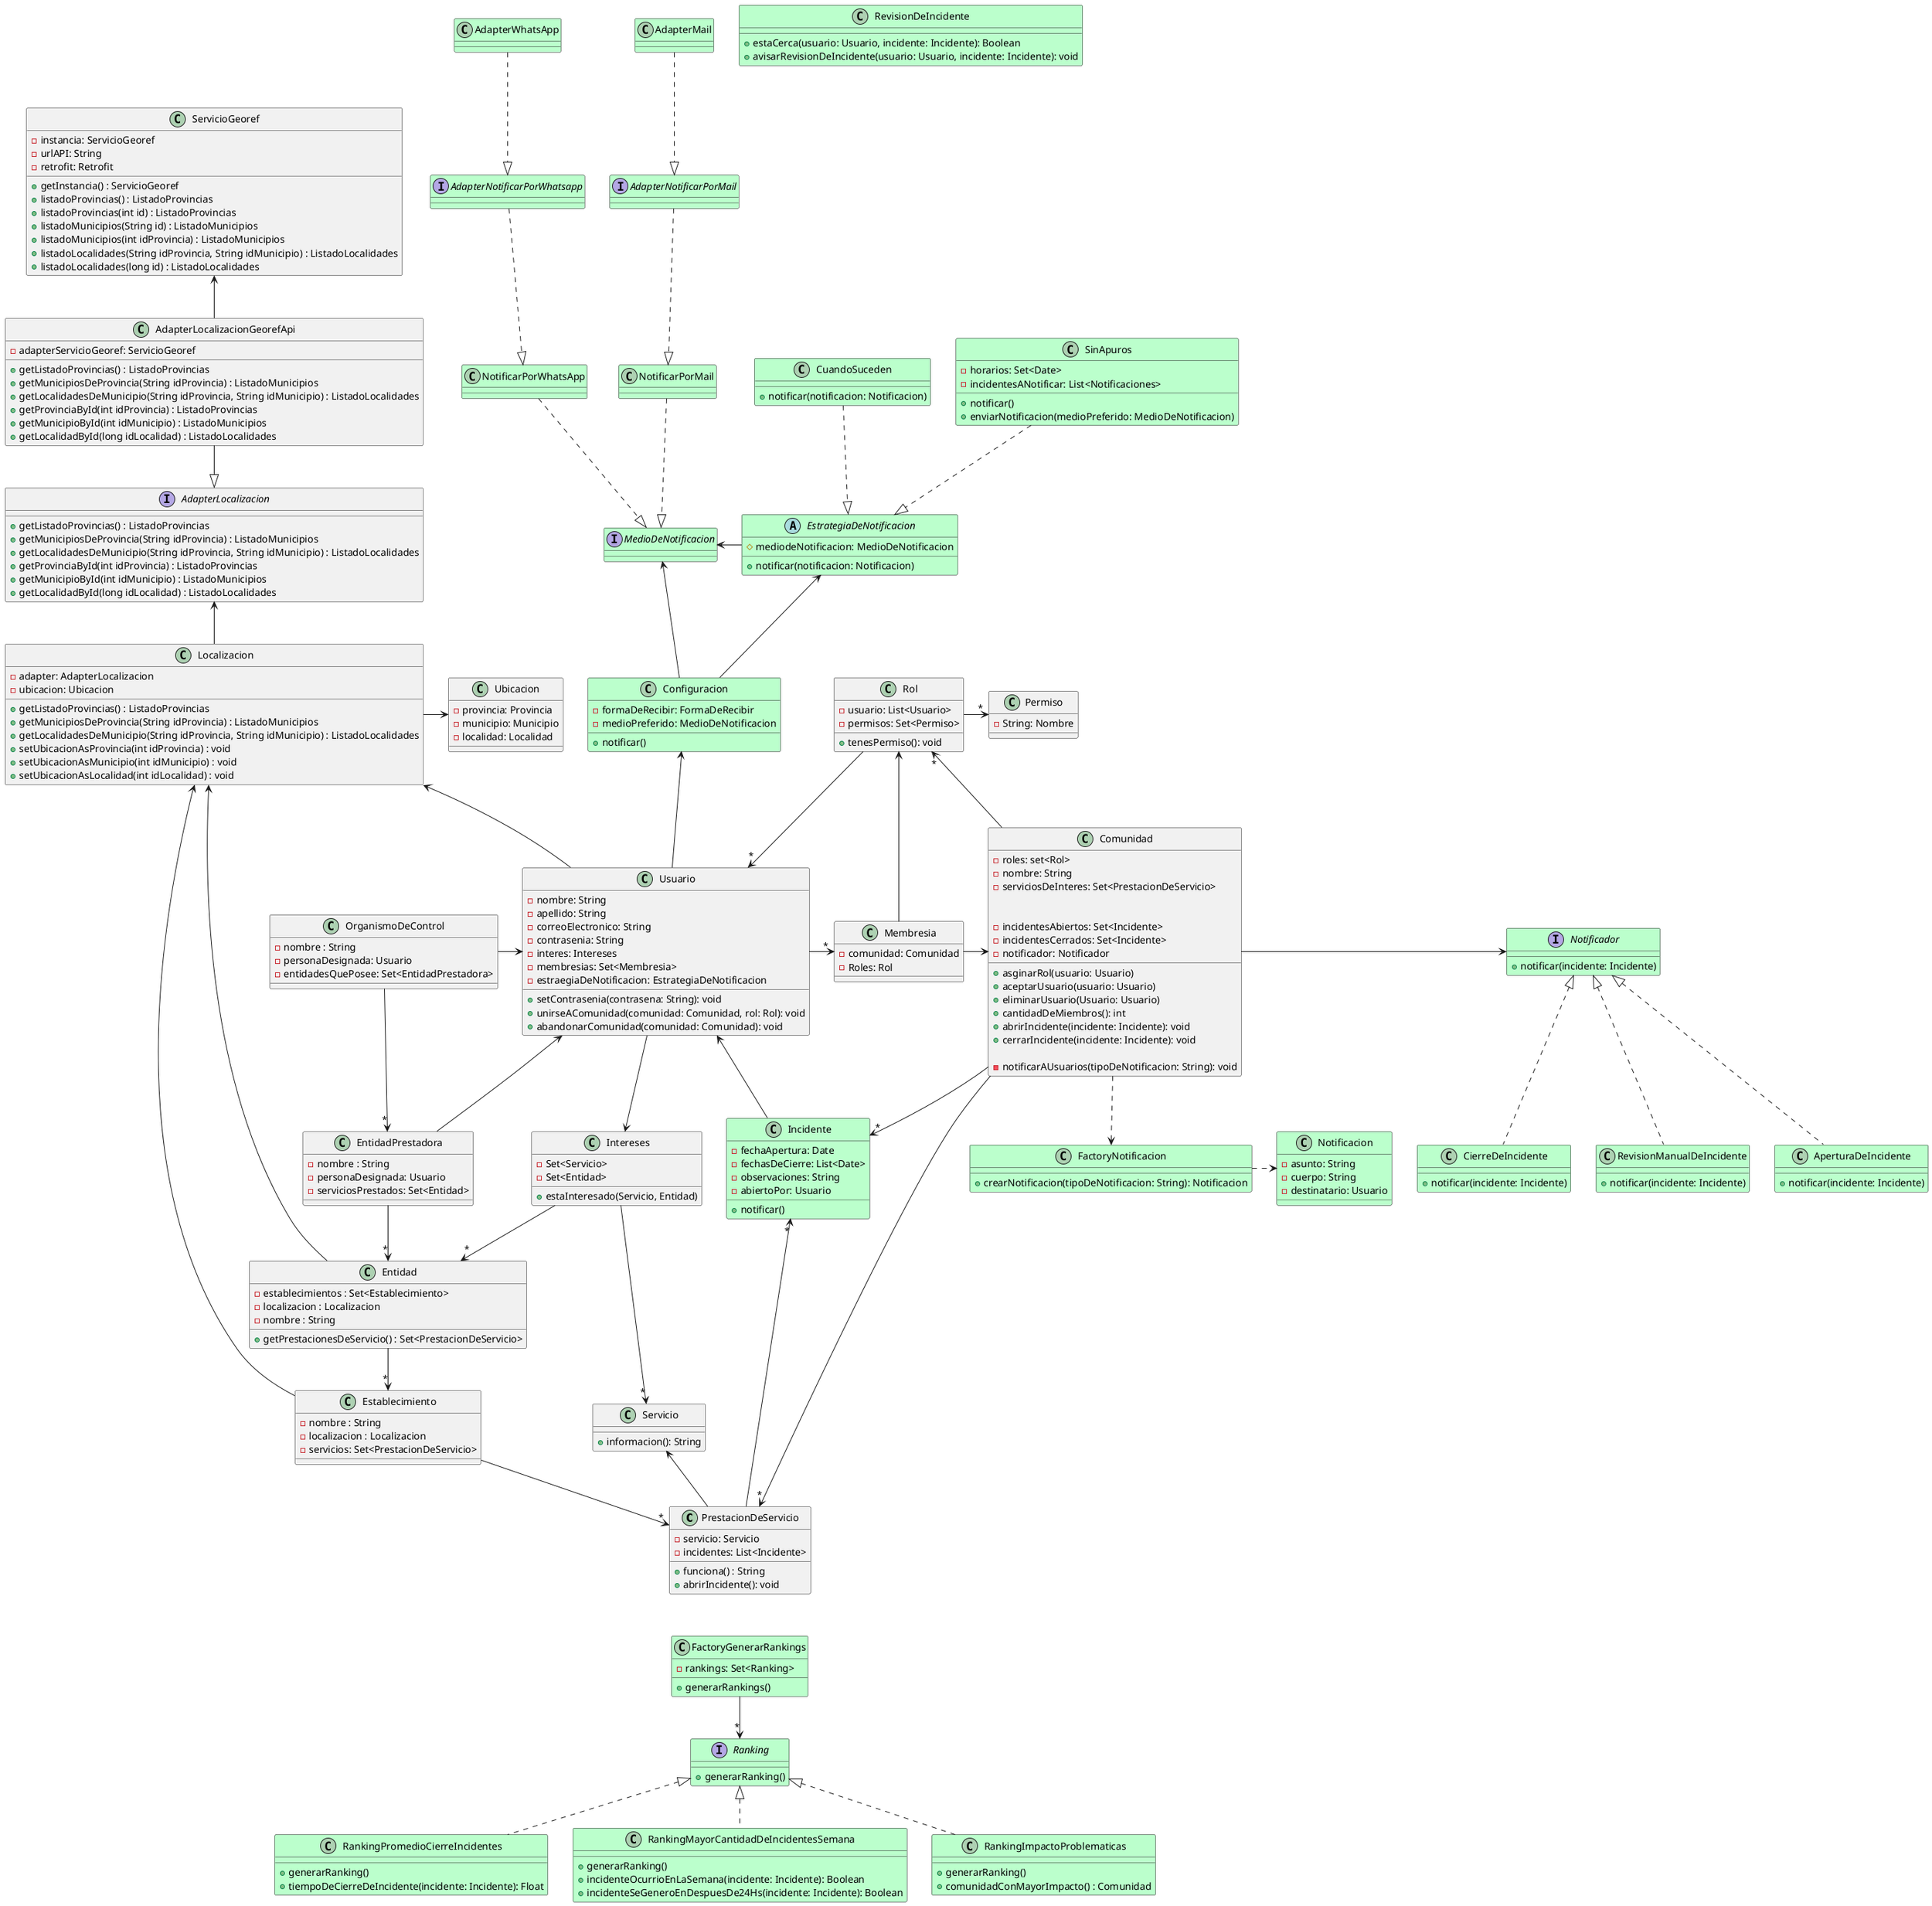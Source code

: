 @startuml

Class PrestacionDeServicio {    
    - servicio: Servicio
    - incidentes: List<Incidente>

    + funciona() : String
    + abrirIncidente(): void

}


Class Servicio {
    + informacion(): String
}


class Rol{
    -usuario: List<Usuario>
    -permisos: Set<Permiso>

    +tenesPermiso(): void
}




class Permiso{
 - String: Nombre

}


class Comunidad {
    -roles: set<Rol>
    -nombre: String
    -serviciosDeInteres: Set<PrestacionDeServicio>


    + asginarRol(usuario: Usuario)
    + aceptarUsuario(usuario: Usuario)
    + eliminarUsuario(Usuario: Usuario)
    + cantidadDeMiembros(): int
}



class Usuario{
    -nombre: String
    -apellido: String
    -correoElectronico: String
    -contrasenia: String
    -interes: Intereses
    - membresias: Set<Membresia>
    - estraegiaDeNotificacion: EstrategiaDeNotificacion




    +setContrasenia(contrasena: String): void
    +unirseAComunidad(comunidad: Comunidad, rol: Rol): void
    +abandonarComunidad(comunidad: Comunidad): void
}




Class Entidad {
    - establecimientos : Set<Establecimiento>
    - localizacion : Localizacion
    - nombre : String

    + getPrestacionesDeServicio() : Set<PrestacionDeServicio>
}




Class Establecimiento {
    - nombre : String
    - localizacion : Localizacion
    - servicios: Set<PrestacionDeServicio>
}




Class Membresia {
    - comunidad: Comunidad
    - Roles: Rol
}




Class Localizacion {
    - adapter: AdapterLocalizacion
    - ubicacion: Ubicacion

    + getListadoProvincias() : ListadoProvincias
    + getMunicipiosDeProvincia(String idProvincia) : ListadoMunicipios
    + getLocalidadesDeMunicipio(String idProvincia, String idMunicipio) : ListadoLocalidades
    + setUbicacionAsProvincia(int idProvincia) : void
    + setUbicacionAsMunicipio(int idMunicipio) : void
    + setUbicacionAsLocalidad(int idLocalidad) : void
}




Interface AdapterLocalizacion {
    + getListadoProvincias() : ListadoProvincias
    + getMunicipiosDeProvincia(String idProvincia) : ListadoMunicipios
    + getLocalidadesDeMunicipio(String idProvincia, String idMunicipio) : ListadoLocalidades
    + getProvinciaById(int idProvincia) : ListadoProvincias
    + getMunicipioById(int idMunicipio) : ListadoMunicipios
    + getLocalidadById(long idLocalidad) : ListadoLocalidades
}




Class AdapterLocalizacionGeorefApi {
    - adapterServicioGeoref: ServicioGeoref

    + getListadoProvincias() : ListadoProvincias
    + getMunicipiosDeProvincia(String idProvincia) : ListadoMunicipios
    + getLocalidadesDeMunicipio(String idProvincia, String idMunicipio) : ListadoLocalidades
    + getProvinciaById(int idProvincia) : ListadoProvincias
    + getMunicipioById(int idMunicipio) : ListadoMunicipios
    + getLocalidadById(long idLocalidad) : ListadoLocalidades
}




Class ServicioGeoref {
    - instancia: ServicioGeoref
    - urlAPI: String
    - retrofit: Retrofit

    + getInstancia() : ServicioGeoref
    + listadoProvincias() : ListadoProvincias
    + listadoProvincias(int id) : ListadoProvincias
    + listadoMunicipios(String id) : ListadoMunicipios
    + listadoMunicipios(int idProvincia) : ListadoMunicipios
    + listadoLocalidades(String idProvincia, String idMunicipio) : ListadoLocalidades
    + listadoLocalidades(long id) : ListadoLocalidades
}




Class Intereses {
    - Set<Servicio>
    - Set<Entidad>




    + estaInteresado(Servicio, Entidad)
}


Class EntidadPrestadora {
    - nombre : String    
    - personaDesignada: Usuario
    - serviciosPrestados: Set<Entidad>
}


Class OrganismoDeControl {
    - nombre : String    
    - personaDesignada: Usuario
    - entidadesQuePosee: Set<EntidadPrestadora>
}

class Ubicacion {
    - provincia: Provincia
    - municipio: Municipio
    - localidad: Localidad
}

Localizacion <-- Usuario 
Localizacion <- Entidad
Localizacion <- Establecimiento
Localizacion -> Ubicacion

EntidadPrestadora --> "*" Entidad
OrganismoDeControl --> "*" EntidadPrestadora


Servicio <-- PrestacionDeServicio
Comunidad --> "*" PrestacionDeServicio
Entidad --> "*" Establecimiento
Intereses --> "*" Entidad
Intereses --> "*" Servicio 
Establecimiento --> "*" PrestacionDeServicio




Usuario <-- EntidadPrestadora
OrganismoDeControl -> Usuario
Rol --> "*" Usuario
Rol -> "*" Permiso
Rol "*" <- Comunidad
Usuario -> "*" Membresia
Membresia -> Comunidad
Rol <-- Membresia
Usuario --> Intereses




AdapterLocalizacion <-- Localizacion
AdapterLocalizacionGeorefApi --|> AdapterLocalizacion
ServicioGeoref <-- AdapterLocalizacionGeorefApi


/' Entrega 3 '/

/' INCIDENTES '/
Class Incidente #bbffcc{
    - fechaApertura: Date
    - fechasDeCierre: List<Date>
    - observaciones: String
    - abiertoPor: Usuario

    + notificar()
}

Class Comunidad {
    - incidentesAbiertos: Set<Incidente> 
    - incidentesCerrados: Set<Incidente>
    - notificador: Notificador

    + abrirIncidente(incidente: Incidente): void
    + cerrarIncidente(incidente: Incidente): void
    
    - notificarAUsuarios(tipoDeNotificacion: String): void
}

Incidente "*" <-- PrestacionDeServicio 
Comunidad --> "*" Incidente
Incidente --> Usuario
Comunidad ..> FactoryNotificacion
Comunidad -> Notificador

/' CONFIGURACION DE NOTIFICACIONES '/

Class Configuracion #bbffcc{
    - formaDeRecibir: FormaDeRecibir
    - medioPreferido: MedioDeNotificacion

    + notificar()
}

Interface MedioDeNotificacion #bbffcc{}

Class NotificarPorWhatsApp #bbffcc{}
Class NotificarPorMail #bbffcc{}

/' ADAPTERS MEDIO DE NOTIFICACION '/

Interface AdapterNotificarPorWhatsapp #bbffcc{}
Interface AdapterNotificarPorMail #bbffcc{}
Class AdapterWhatsApp #bbffcc{}
Class AdapterMail #bbffcc{}

abstract class EstrategiaDeNotificacion #bbffcc{
    # mediodeNotificacion: MedioDeNotificacion

    + notificar(notificacion: Notificacion)
}

Class CuandoSuceden #bbffcc{
    + notificar(notificacion: Notificacion)
}

Class SinApuros #bbffcc{
    - horarios: Set<Date>
    - incidentesANotificar: List<Notificaciones>

    + notificar()
    + enviarNotificacion(medioPreferido: MedioDeNotificacion)
}

MedioDeNotificacion <- EstrategiaDeNotificacion
/' NOTIFICACIONES '/

Interface Notificador #bbffcc{
    + notificar(incidente: Incidente)
}

Class AperturaDeIncidente #bbffcc{
    + notificar(incidente: Incidente)
}

Class CierreDeIncidente #bbffcc{
    + notificar(incidente: Incidente)
} 

Class RevisionManualDeIncidente #bbffcc{
    + notificar(incidente: Incidente)
} 

Class FactoryNotificacion #bbffcc{
    + crearNotificacion(tipoDeNotificacion: String): Notificacion
}

Class Notificacion #bbffcc{
    - asunto: String
    - cuerpo: String
    - destinatario: Usuario
}

FactoryNotificacion .> Notificacion
Notificador <|.. AperturaDeIncidente
Notificador <|.. CierreDeIncidente
Notificador <|.. RevisionManualDeIncidente



Configuracion <-- Usuario

EstrategiaDeNotificacion <-- Configuracion
MedioDeNotificacion <-- Configuracion

CuandoSuceden ..|> EstrategiaDeNotificacion
SinApuros ..|> EstrategiaDeNotificacion


/' Whatsapp '/
AdapterWhatsApp ..|> AdapterNotificarPorWhatsapp
AdapterNotificarPorWhatsapp ..|> NotificarPorWhatsApp
NotificarPorWhatsApp ..|> MedioDeNotificacion

/' Mail '/
AdapterMail ..|> AdapterNotificarPorMail
AdapterNotificarPorMail ..|> NotificarPorMail
NotificarPorMail ..|> MedioDeNotificacion

/' SUGERENCIA REVISION DE INCIDENTE '/

Class RevisionDeIncidente #bbffcc{
    + estaCerca(usuario: Usuario, incidente: Incidente): Boolean
    + avisarRevisionDeIncidente(usuario: Usuario, incidente: Incidente): void
}


/' RANKINGS '/

Class FactoryGenerarRankings #bbffcc{
    - rankings: Set<Ranking>

    + generarRankings()
}

Interface Ranking #bbffcc{
    + generarRanking()
}

Class RankingPromedioCierreIncidentes #bbffcc{
    + generarRanking()
    + tiempoDeCierreDeIncidente(incidente: Incidente): Float
}

Class RankingMayorCantidadDeIncidentesSemana #bbffcc{
    + generarRanking()
    + incidenteOcurrioEnLaSemana(incidente: Incidente): Boolean
    + incidenteSeGeneroEnDespuesDe24Hs(incidente: Incidente): Boolean
}

Class RankingImpactoProblematicas #bbffcc{
    + generarRanking()
    + comunidadConMayorImpacto() : Comunidad
}



FactoryGenerarRankings --> "*" Ranking
Ranking <|.. RankingPromedioCierreIncidentes
Ranking <|.. RankingMayorCantidadDeIncidentesSemana
Ranking <|.. RankingImpactoProblematicas

/' AFECTADO U OBSERVADOR '/

/' Class Membresia {
    - tipoDeUsuario: TipoDeUsuario

    + cambiarDeTipoDeUsuario(tipoDeUsuario: TipoDeUsuario)
    + actuar()
}

Interface TipoDeUsuario {
    + actuar(Membresia: Membresia)
}

Class Afectado {
    - prestacionesDeServicio: Set<PrestacionDeServicio>    
    + actuar(Membresia: Membresia)
}

Class Observador {
    + actuar(Membresia: Membresia)
}

Membresia --> TipoDeUsuario
TipoDeUsuario <|.. Afectado
TipoDeUsuario <|.. Observador
Afectado --> "*" PrestacionDeServicio

Class TipoDeUsuario {
    - nombre: String
    - prestacionesDeServicio: Set<PrestacionDeServicio>
}

Membresia --> TipoDeUsuario '/

PrestacionDeServicio -[hidden]-> FactoryGenerarRankings

@enduml
